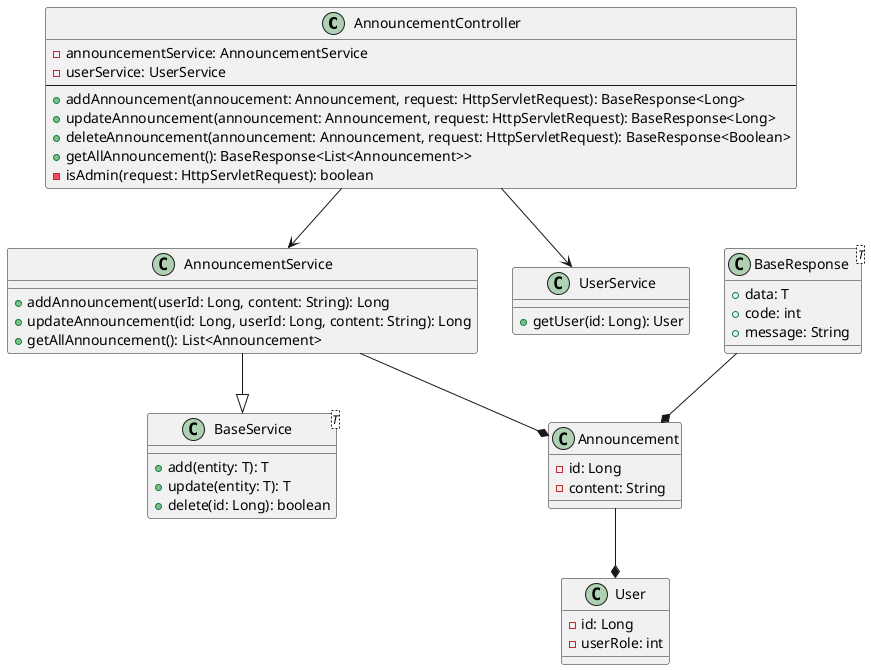 @startuml

class AnnouncementController {
  - announcementService: AnnouncementService
  - userService: UserService
  --
  + addAnnouncement(annoucement: Announcement, request: HttpServletRequest): BaseResponse<Long>
  + updateAnnouncement(announcement: Announcement, request: HttpServletRequest): BaseResponse<Long>
  + deleteAnnouncement(announcement: Announcement, request: HttpServletRequest): BaseResponse<Boolean>
  + getAllAnnouncement(): BaseResponse<List<Announcement>>
  - isAdmin(request: HttpServletRequest): boolean
}

class AnnouncementService {
  + addAnnouncement(userId: Long, content: String): Long
  + updateAnnouncement(id: Long, userId: Long, content: String): Long
  + getAllAnnouncement(): List<Announcement>
}

class BaseService<T> {
  + add(entity: T): T
  + update(entity: T): T
  + delete(id: Long): boolean
}

class BaseResponse<T> {
  + data: T
  + code: int
  + message: String
}

class Announcement {
  - id: Long
  - content: String
}

class User {
  - id: Long
  - userRole: int
}

class UserService {
  + getUser(id: Long): User
}

AnnouncementController --> AnnouncementService
AnnouncementController --> UserService
AnnouncementService --|> BaseService
BaseResponse --* Announcement
Announcement --* User
AnnouncementService --* Announcement

@enduml